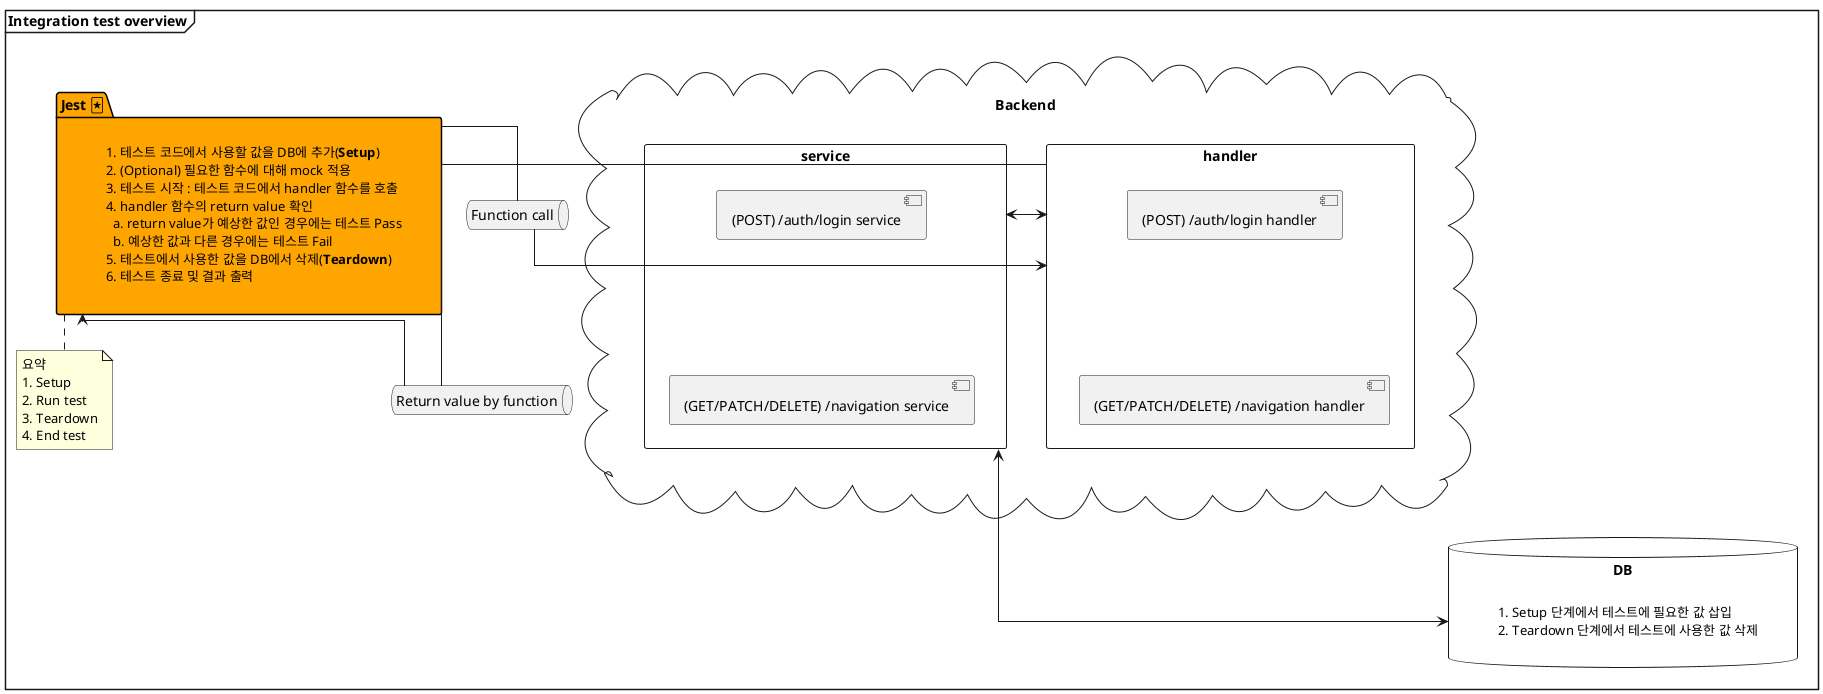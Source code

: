 @startuml 3_integration_test_overview
mainframe **Integration test overview**
hide stereotype

skinparam linetype ortho
skinparam <<transparent>> {
  ComponentStyle rectangle
  ComponentFontColor white
  ComponentBackgroundColor transparent
  ComponentBorderColor transparent
}
skinparam DefaultTextAlignment left

skinparam <<jest>> {
  PackageBackgroundColor Orange
}

skinparam <<jest_note>> {
  NoteBorderColor transparent
  NoteBackgroundColor transparent
}

skinparam <<database>> {
  DatabaseBackgroundColor Wihte
}

package "Jest 🃏" <<jest>> AS Jest {
  note AS jest_note <<jest_note>>
    1. 테스트 코드에서 사용할 값을 DB에 추가(**Setup**)
    2. (Optional) 필요한 함수에 대해 mock 적용
    3. 테스트 시작 : 테스트 코드에서 handler 함수를 호출
    4. handler 함수의 return value 확인
      a. return value가 예상한 값인 경우에는 테스트 Pass
      b. 예상한 값과 다른 경우에는 테스트 Fail
    5. 테스트에서 사용한 값을 DB에서 삭제(**Teardown**)
    6. 테스트 종료 및 결과 출력
  end note
}

note bottom of Jest
  요약
  1. Setup
  2. Run test
  3. Teardown
  4. End test
end note

queue "Function call" AS function_call
queue "Return value by function" AS function_return

cloud Backend {
  rectangle handler {
    component "(POST) /auth/login handler" as login_handler
    component "(GET/PATCH/DELETE) /navigation handler" as nav_handler

    login_handler -down[hidden]- nav_handler
  }
  rectangle service {
    component "(POST) /auth/login service" as login_service
    component "(GET/PATCH/DELETE) /navigation service" as nav_service

    login_service -down[hidden]- nav_service
  }
}

database DB <<database>> {
  note as db_note <<jest_note>>
    1. Setup 단계에서 테스트에 필요한 값 삽입
    2. Teardown 단계에서 테스트에 사용한 값 삭제
  end note
}

function_call -down[hidden]- function_return

Jest - function_call
handler <- function_call

Jest <- function_return
handler -right- function_return

Jest -right[hidden]- Backend
DB <-up---> service

handler <-> service

@enduml